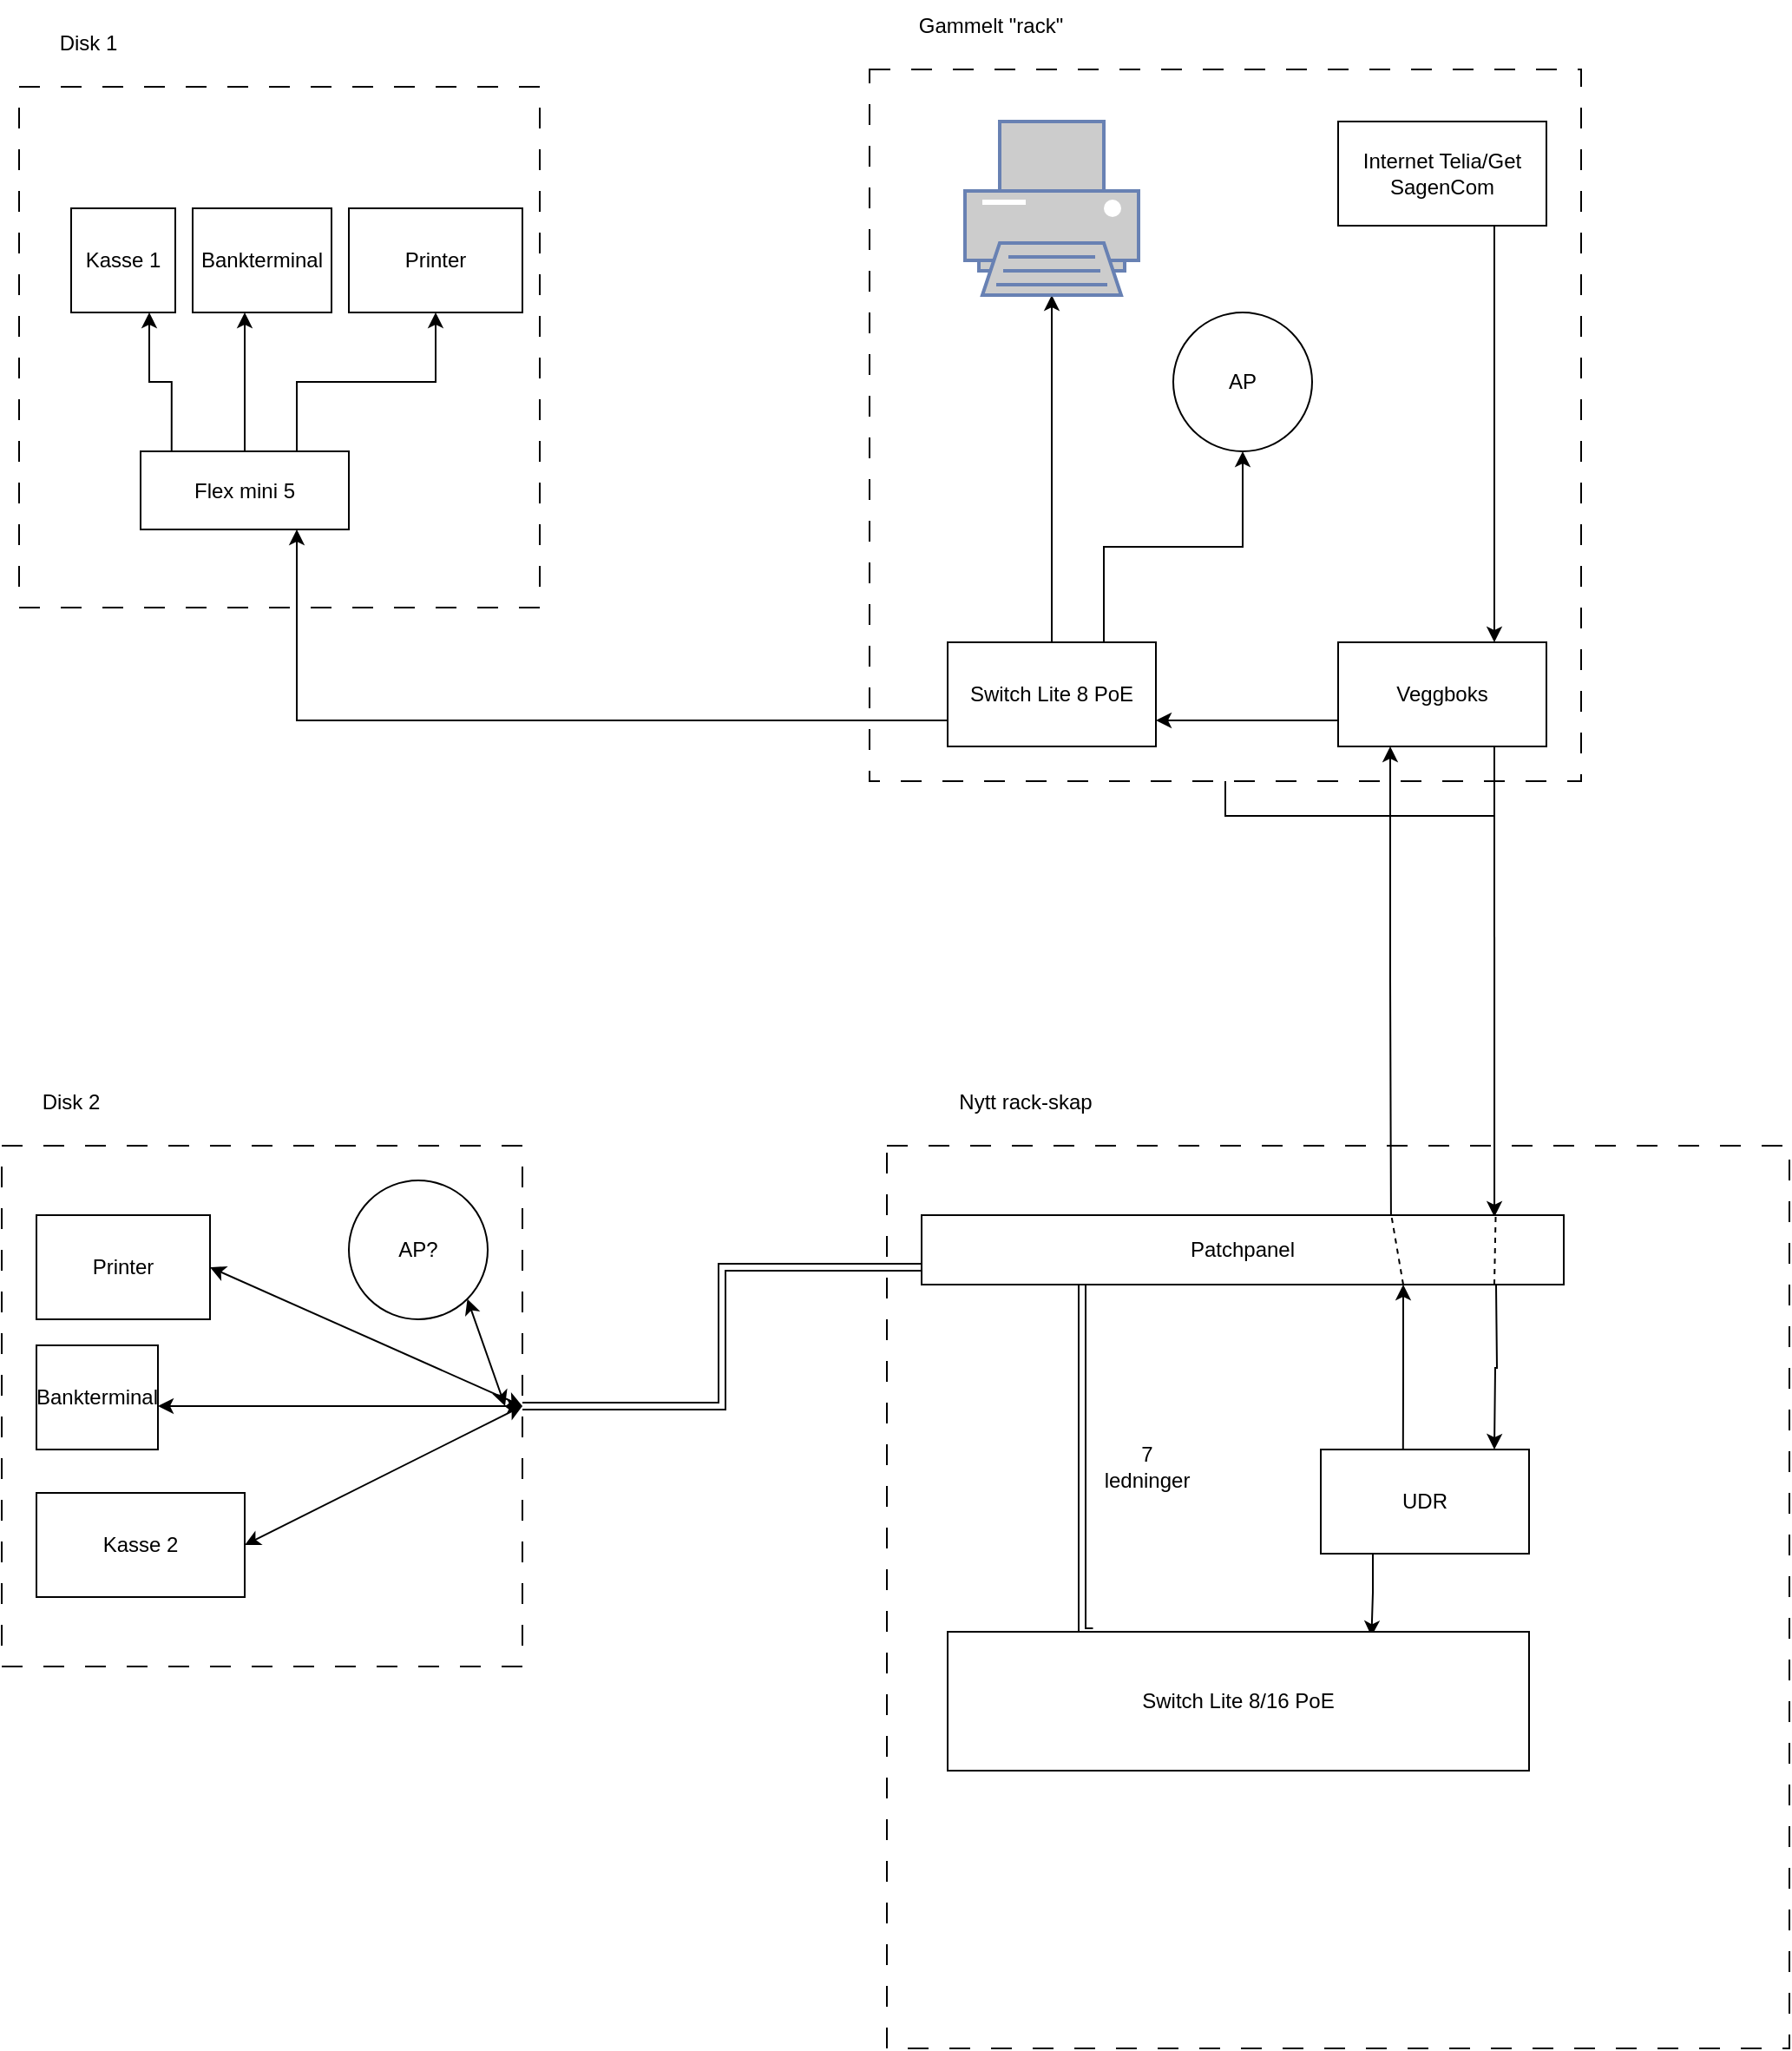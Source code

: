 <mxfile version="21.7.2" type="github">
  <diagram name="Page-1" id="8ckNkaq2Ih3nviJ6GDon">
    <mxGraphModel dx="3992" dy="1860" grid="1" gridSize="10" guides="1" tooltips="1" connect="1" arrows="1" fold="1" page="1" pageScale="1" pageWidth="850" pageHeight="1100" math="0" shadow="0">
      <root>
        <mxCell id="0" />
        <mxCell id="1" parent="0" />
        <mxCell id="acIw9Ynq22_RoJbHCtin-9" value="" style="whiteSpace=wrap;html=1;aspect=fixed;fillColor=none;dashed=1;dashPattern=12 12;imageAspect=1;" vertex="1" parent="1">
          <mxGeometry x="390" y="670" width="520" height="520" as="geometry" />
        </mxCell>
        <mxCell id="acIw9Ynq22_RoJbHCtin-5" value="" style="whiteSpace=wrap;html=1;aspect=fixed;fillColor=none;dashed=1;dashPattern=12 12;" vertex="1" parent="1">
          <mxGeometry x="-120" y="670" width="300" height="300" as="geometry" />
        </mxCell>
        <mxCell id="acIw9Ynq22_RoJbHCtin-2" value="" style="whiteSpace=wrap;html=1;aspect=fixed;fillColor=none;dashed=1;dashPattern=12 12;" vertex="1" parent="1">
          <mxGeometry x="-110" y="60" width="300" height="300" as="geometry" />
        </mxCell>
        <mxCell id="acIw9Ynq22_RoJbHCtin-7" value="" style="whiteSpace=wrap;html=1;aspect=fixed;fillColor=none;dashed=1;dashPattern=12 12;" vertex="1" parent="1">
          <mxGeometry x="380" y="50" width="410" height="410" as="geometry" />
        </mxCell>
        <mxCell id="acIw9Ynq22_RoJbHCtin-26" style="edgeStyle=orthogonalEdgeStyle;rounded=0;orthogonalLoop=1;jettySize=auto;html=1;exitX=0.75;exitY=1;exitDx=0;exitDy=0;entryX=0.75;entryY=0;entryDx=0;entryDy=0;" edge="1" parent="1" source="acIw9Ynq22_RoJbHCtin-1" target="acIw9Ynq22_RoJbHCtin-16">
          <mxGeometry relative="1" as="geometry" />
        </mxCell>
        <mxCell id="acIw9Ynq22_RoJbHCtin-1" value="Internet Telia/Get&lt;br&gt;SagenCom" style="rounded=0;whiteSpace=wrap;html=1;" vertex="1" parent="1">
          <mxGeometry x="650" y="80" width="120" height="60" as="geometry" />
        </mxCell>
        <mxCell id="acIw9Ynq22_RoJbHCtin-4" value="Disk 1" style="text;html=1;strokeColor=none;fillColor=none;align=center;verticalAlign=middle;whiteSpace=wrap;rounded=0;" vertex="1" parent="1">
          <mxGeometry x="-100" y="20" width="60" height="30" as="geometry" />
        </mxCell>
        <mxCell id="acIw9Ynq22_RoJbHCtin-6" value="Disk 2" style="text;html=1;strokeColor=none;fillColor=none;align=center;verticalAlign=middle;whiteSpace=wrap;rounded=0;" vertex="1" parent="1">
          <mxGeometry x="-110" y="630" width="60" height="30" as="geometry" />
        </mxCell>
        <mxCell id="acIw9Ynq22_RoJbHCtin-8" style="edgeStyle=orthogonalEdgeStyle;rounded=0;orthogonalLoop=1;jettySize=auto;html=1;entryX=0.75;entryY=0;entryDx=0;entryDy=0;" edge="1" parent="1" source="acIw9Ynq22_RoJbHCtin-7" target="acIw9Ynq22_RoJbHCtin-16">
          <mxGeometry relative="1" as="geometry">
            <Array as="points" />
          </mxGeometry>
        </mxCell>
        <mxCell id="acIw9Ynq22_RoJbHCtin-10" value="Nytt rack-skap" style="text;html=1;strokeColor=none;fillColor=none;align=center;verticalAlign=middle;whiteSpace=wrap;rounded=0;" vertex="1" parent="1">
          <mxGeometry x="410" y="630" width="120" height="30" as="geometry" />
        </mxCell>
        <mxCell id="acIw9Ynq22_RoJbHCtin-11" value="Gammelt &quot;rack&quot;" style="text;html=1;strokeColor=none;fillColor=none;align=center;verticalAlign=middle;whiteSpace=wrap;rounded=0;" vertex="1" parent="1">
          <mxGeometry x="390" y="10" width="120" height="30" as="geometry" />
        </mxCell>
        <mxCell id="acIw9Ynq22_RoJbHCtin-12" value="Kasse 1" style="rounded=0;whiteSpace=wrap;html=1;" vertex="1" parent="1">
          <mxGeometry x="-80" y="130" width="60" height="60" as="geometry" />
        </mxCell>
        <mxCell id="acIw9Ynq22_RoJbHCtin-13" value="Kasse 2" style="rounded=0;whiteSpace=wrap;html=1;" vertex="1" parent="1">
          <mxGeometry x="-100" y="870" width="120" height="60" as="geometry" />
        </mxCell>
        <mxCell id="acIw9Ynq22_RoJbHCtin-35" style="edgeStyle=orthogonalEdgeStyle;rounded=0;orthogonalLoop=1;jettySize=auto;html=1;exitX=0.25;exitY=1;exitDx=0;exitDy=0;entryX=0.729;entryY=0.033;entryDx=0;entryDy=0;entryPerimeter=0;" edge="1" parent="1" source="acIw9Ynq22_RoJbHCtin-15" target="acIw9Ynq22_RoJbHCtin-33">
          <mxGeometry relative="1" as="geometry" />
        </mxCell>
        <mxCell id="acIw9Ynq22_RoJbHCtin-15" value="UDR" style="rounded=0;whiteSpace=wrap;html=1;" vertex="1" parent="1">
          <mxGeometry x="640" y="845" width="120" height="60" as="geometry" />
        </mxCell>
        <mxCell id="acIw9Ynq22_RoJbHCtin-22" style="edgeStyle=orthogonalEdgeStyle;rounded=0;orthogonalLoop=1;jettySize=auto;html=1;exitX=0.75;exitY=1;exitDx=0;exitDy=0;entryX=0.892;entryY=0.025;entryDx=0;entryDy=0;entryPerimeter=0;" edge="1" parent="1" source="acIw9Ynq22_RoJbHCtin-16" target="acIw9Ynq22_RoJbHCtin-19">
          <mxGeometry relative="1" as="geometry" />
        </mxCell>
        <mxCell id="acIw9Ynq22_RoJbHCtin-23" style="edgeStyle=orthogonalEdgeStyle;rounded=0;orthogonalLoop=1;jettySize=auto;html=1;exitX=0.25;exitY=1;exitDx=0;exitDy=0;entryX=0.731;entryY=0.061;entryDx=0;entryDy=0;entryPerimeter=0;endArrow=none;endFill=0;startArrow=classic;startFill=1;" edge="1" parent="1" source="acIw9Ynq22_RoJbHCtin-16" target="acIw9Ynq22_RoJbHCtin-19">
          <mxGeometry relative="1" as="geometry" />
        </mxCell>
        <mxCell id="acIw9Ynq22_RoJbHCtin-29" style="edgeStyle=orthogonalEdgeStyle;rounded=0;orthogonalLoop=1;jettySize=auto;html=1;exitX=0;exitY=0.75;exitDx=0;exitDy=0;entryX=1;entryY=0.75;entryDx=0;entryDy=0;" edge="1" parent="1" source="acIw9Ynq22_RoJbHCtin-16" target="acIw9Ynq22_RoJbHCtin-27">
          <mxGeometry relative="1" as="geometry" />
        </mxCell>
        <mxCell id="acIw9Ynq22_RoJbHCtin-16" value="Veggboks" style="rounded=0;whiteSpace=wrap;html=1;" vertex="1" parent="1">
          <mxGeometry x="650" y="380" width="120" height="60" as="geometry" />
        </mxCell>
        <mxCell id="acIw9Ynq22_RoJbHCtin-24" style="edgeStyle=orthogonalEdgeStyle;rounded=0;orthogonalLoop=1;jettySize=auto;html=1;exitX=0.75;exitY=1;exitDx=0;exitDy=0;entryX=0.395;entryY=0.008;entryDx=0;entryDy=0;entryPerimeter=0;endArrow=none;endFill=0;startArrow=classic;startFill=1;" edge="1" parent="1" source="acIw9Ynq22_RoJbHCtin-19" target="acIw9Ynq22_RoJbHCtin-15">
          <mxGeometry relative="1" as="geometry" />
        </mxCell>
        <mxCell id="acIw9Ynq22_RoJbHCtin-37" style="edgeStyle=orthogonalEdgeStyle;rounded=0;orthogonalLoop=1;jettySize=auto;html=1;exitX=0;exitY=0.75;exitDx=0;exitDy=0;shape=link;" edge="1" parent="1" source="acIw9Ynq22_RoJbHCtin-19" target="acIw9Ynq22_RoJbHCtin-5">
          <mxGeometry relative="1" as="geometry" />
        </mxCell>
        <mxCell id="acIw9Ynq22_RoJbHCtin-19" value="Patchpanel" style="rounded=0;whiteSpace=wrap;html=1;" vertex="1" parent="1">
          <mxGeometry x="410" y="710" width="370" height="40" as="geometry" />
        </mxCell>
        <mxCell id="acIw9Ynq22_RoJbHCtin-25" style="edgeStyle=orthogonalEdgeStyle;rounded=0;orthogonalLoop=1;jettySize=auto;html=1;exitX=0.75;exitY=1;exitDx=0;exitDy=0;entryX=0.395;entryY=0.008;entryDx=0;entryDy=0;entryPerimeter=0;" edge="1" parent="1">
          <mxGeometry relative="1" as="geometry">
            <mxPoint x="741" y="750" as="sourcePoint" />
            <mxPoint x="740" y="845" as="targetPoint" />
          </mxGeometry>
        </mxCell>
        <mxCell id="acIw9Ynq22_RoJbHCtin-30" style="edgeStyle=orthogonalEdgeStyle;rounded=0;orthogonalLoop=1;jettySize=auto;html=1;exitX=0;exitY=0.75;exitDx=0;exitDy=0;entryX=0.75;entryY=1;entryDx=0;entryDy=0;" edge="1" parent="1" source="acIw9Ynq22_RoJbHCtin-27" target="acIw9Ynq22_RoJbHCtin-28">
          <mxGeometry relative="1" as="geometry" />
        </mxCell>
        <mxCell id="acIw9Ynq22_RoJbHCtin-46" style="edgeStyle=orthogonalEdgeStyle;rounded=0;orthogonalLoop=1;jettySize=auto;html=1;exitX=0.5;exitY=0;exitDx=0;exitDy=0;entryX=0.5;entryY=1;entryDx=0;entryDy=0;entryPerimeter=0;" edge="1" parent="1" source="acIw9Ynq22_RoJbHCtin-27" target="acIw9Ynq22_RoJbHCtin-53">
          <mxGeometry relative="1" as="geometry">
            <mxPoint x="485" y="170" as="targetPoint" />
          </mxGeometry>
        </mxCell>
        <mxCell id="acIw9Ynq22_RoJbHCtin-49" style="edgeStyle=orthogonalEdgeStyle;rounded=0;orthogonalLoop=1;jettySize=auto;html=1;exitX=0.75;exitY=0;exitDx=0;exitDy=0;entryX=0.5;entryY=1;entryDx=0;entryDy=0;" edge="1" parent="1" source="acIw9Ynq22_RoJbHCtin-27" target="acIw9Ynq22_RoJbHCtin-48">
          <mxGeometry relative="1" as="geometry" />
        </mxCell>
        <mxCell id="acIw9Ynq22_RoJbHCtin-27" value="Switch&amp;nbsp;Lite 8 PoE" style="rounded=0;whiteSpace=wrap;html=1;" vertex="1" parent="1">
          <mxGeometry x="425" y="380" width="120" height="60" as="geometry" />
        </mxCell>
        <mxCell id="acIw9Ynq22_RoJbHCtin-31" style="edgeStyle=orthogonalEdgeStyle;rounded=0;orthogonalLoop=1;jettySize=auto;html=1;exitX=0.149;exitY=-0.012;exitDx=0;exitDy=0;entryX=0.75;entryY=1;entryDx=0;entryDy=0;exitPerimeter=0;" edge="1" parent="1" source="acIw9Ynq22_RoJbHCtin-28" target="acIw9Ynq22_RoJbHCtin-12">
          <mxGeometry relative="1" as="geometry" />
        </mxCell>
        <mxCell id="acIw9Ynq22_RoJbHCtin-41" style="edgeStyle=orthogonalEdgeStyle;rounded=0;orthogonalLoop=1;jettySize=auto;html=1;exitX=0.75;exitY=0;exitDx=0;exitDy=0;entryX=0.5;entryY=1;entryDx=0;entryDy=0;" edge="1" parent="1" source="acIw9Ynq22_RoJbHCtin-28" target="acIw9Ynq22_RoJbHCtin-39">
          <mxGeometry relative="1" as="geometry">
            <Array as="points">
              <mxPoint x="50" y="230" />
              <mxPoint x="130" y="230" />
            </Array>
          </mxGeometry>
        </mxCell>
        <mxCell id="acIw9Ynq22_RoJbHCtin-42" style="edgeStyle=orthogonalEdgeStyle;rounded=0;orthogonalLoop=1;jettySize=auto;html=1;exitX=0.5;exitY=0;exitDx=0;exitDy=0;" edge="1" parent="1" source="acIw9Ynq22_RoJbHCtin-28">
          <mxGeometry relative="1" as="geometry">
            <mxPoint x="20" y="190" as="targetPoint" />
            <Array as="points">
              <mxPoint x="20" y="190" />
            </Array>
          </mxGeometry>
        </mxCell>
        <mxCell id="acIw9Ynq22_RoJbHCtin-28" value="Flex mini 5" style="rounded=0;whiteSpace=wrap;html=1;" vertex="1" parent="1">
          <mxGeometry x="-40" y="270" width="120" height="45" as="geometry" />
        </mxCell>
        <mxCell id="acIw9Ynq22_RoJbHCtin-43" style="edgeStyle=orthogonalEdgeStyle;rounded=0;orthogonalLoop=1;jettySize=auto;html=1;exitX=0.25;exitY=0;exitDx=0;exitDy=0;entryX=0.25;entryY=1;entryDx=0;entryDy=0;shape=link;" edge="1" parent="1" source="acIw9Ynq22_RoJbHCtin-33" target="acIw9Ynq22_RoJbHCtin-19">
          <mxGeometry relative="1" as="geometry">
            <Array as="points">
              <mxPoint x="503" y="950" />
            </Array>
          </mxGeometry>
        </mxCell>
        <mxCell id="acIw9Ynq22_RoJbHCtin-33" value="Switch&amp;nbsp;Lite 8/16 PoE" style="rounded=0;whiteSpace=wrap;html=1;" vertex="1" parent="1">
          <mxGeometry x="425" y="950" width="335" height="80" as="geometry" />
        </mxCell>
        <mxCell id="acIw9Ynq22_RoJbHCtin-38" value="Bankterminal" style="rounded=0;whiteSpace=wrap;html=1;" vertex="1" parent="1">
          <mxGeometry x="-10" y="130" width="80" height="60" as="geometry" />
        </mxCell>
        <mxCell id="acIw9Ynq22_RoJbHCtin-39" value="Printer" style="rounded=0;whiteSpace=wrap;html=1;" vertex="1" parent="1">
          <mxGeometry x="80" y="130" width="100" height="60" as="geometry" />
        </mxCell>
        <mxCell id="acIw9Ynq22_RoJbHCtin-44" value="7 ledninger" style="text;html=1;strokeColor=none;fillColor=none;align=center;verticalAlign=middle;whiteSpace=wrap;rounded=0;" vertex="1" parent="1">
          <mxGeometry x="510" y="840" width="60" height="30" as="geometry" />
        </mxCell>
        <mxCell id="acIw9Ynq22_RoJbHCtin-48" value="AP" style="ellipse;whiteSpace=wrap;html=1;aspect=fixed;" vertex="1" parent="1">
          <mxGeometry x="555" y="190" width="80" height="80" as="geometry" />
        </mxCell>
        <mxCell id="acIw9Ynq22_RoJbHCtin-50" value="AP?" style="ellipse;whiteSpace=wrap;html=1;aspect=fixed;" vertex="1" parent="1">
          <mxGeometry x="80" y="690" width="80" height="80" as="geometry" />
        </mxCell>
        <mxCell id="acIw9Ynq22_RoJbHCtin-53" value="" style="fontColor=#0066CC;verticalAlign=top;verticalLabelPosition=bottom;labelPosition=center;align=center;html=1;outlineConnect=0;fillColor=#CCCCCC;strokeColor=#6881B3;gradientColor=none;gradientDirection=north;strokeWidth=2;shape=mxgraph.networks.printer;" vertex="1" parent="1">
          <mxGeometry x="435" y="80" width="100" height="100" as="geometry" />
        </mxCell>
        <mxCell id="acIw9Ynq22_RoJbHCtin-54" value="Bankterminal" style="rounded=0;whiteSpace=wrap;html=1;" vertex="1" parent="1">
          <mxGeometry x="-100" y="785" width="70" height="60" as="geometry" />
        </mxCell>
        <mxCell id="acIw9Ynq22_RoJbHCtin-55" value="Printer" style="rounded=0;whiteSpace=wrap;html=1;" vertex="1" parent="1">
          <mxGeometry x="-100" y="710" width="100" height="60" as="geometry" />
        </mxCell>
        <mxCell id="acIw9Ynq22_RoJbHCtin-60" value="" style="endArrow=classic;startArrow=classic;html=1;rounded=0;exitX=1;exitY=0.5;exitDx=0;exitDy=0;entryX=1;entryY=0.5;entryDx=0;entryDy=0;" edge="1" parent="1" source="acIw9Ynq22_RoJbHCtin-55" target="acIw9Ynq22_RoJbHCtin-5">
          <mxGeometry width="50" height="50" relative="1" as="geometry">
            <mxPoint x="280" y="650" as="sourcePoint" />
            <mxPoint x="330" y="600" as="targetPoint" />
          </mxGeometry>
        </mxCell>
        <mxCell id="acIw9Ynq22_RoJbHCtin-62" value="" style="endArrow=classic;startArrow=classic;html=1;rounded=0;entryX=1;entryY=0.5;entryDx=0;entryDy=0;" edge="1" parent="1" target="acIw9Ynq22_RoJbHCtin-5">
          <mxGeometry width="50" height="50" relative="1" as="geometry">
            <mxPoint x="-30" y="820" as="sourcePoint" />
            <mxPoint x="20" y="770" as="targetPoint" />
          </mxGeometry>
        </mxCell>
        <mxCell id="acIw9Ynq22_RoJbHCtin-63" value="" style="endArrow=classic;startArrow=classic;html=1;rounded=0;exitX=1;exitY=0.5;exitDx=0;exitDy=0;" edge="1" parent="1" source="acIw9Ynq22_RoJbHCtin-13">
          <mxGeometry width="50" height="50" relative="1" as="geometry">
            <mxPoint x="40" y="900" as="sourcePoint" />
            <mxPoint x="180" y="820" as="targetPoint" />
          </mxGeometry>
        </mxCell>
        <mxCell id="acIw9Ynq22_RoJbHCtin-65" value="" style="endArrow=classic;startArrow=classic;html=1;rounded=0;entryX=1;entryY=1;entryDx=0;entryDy=0;" edge="1" parent="1" target="acIw9Ynq22_RoJbHCtin-50">
          <mxGeometry width="50" height="50" relative="1" as="geometry">
            <mxPoint x="170" y="820" as="sourcePoint" />
            <mxPoint x="330" y="600" as="targetPoint" />
          </mxGeometry>
        </mxCell>
        <mxCell id="acIw9Ynq22_RoJbHCtin-66" value="" style="endArrow=none;dashed=1;html=1;rounded=0;entryX=0.894;entryY=-0.005;entryDx=0;entryDy=0;entryPerimeter=0;" edge="1" parent="1" target="acIw9Ynq22_RoJbHCtin-19">
          <mxGeometry width="50" height="50" relative="1" as="geometry">
            <mxPoint x="740" y="750" as="sourcePoint" />
            <mxPoint x="330" y="600" as="targetPoint" />
          </mxGeometry>
        </mxCell>
        <mxCell id="acIw9Ynq22_RoJbHCtin-67" value="" style="endArrow=none;dashed=1;html=1;rounded=0;exitX=0.75;exitY=1;exitDx=0;exitDy=0;entryX=0.732;entryY=0.03;entryDx=0;entryDy=0;entryPerimeter=0;" edge="1" parent="1" source="acIw9Ynq22_RoJbHCtin-19" target="acIw9Ynq22_RoJbHCtin-19">
          <mxGeometry width="50" height="50" relative="1" as="geometry">
            <mxPoint x="753" y="760" as="sourcePoint" />
            <mxPoint x="751" y="720" as="targetPoint" />
          </mxGeometry>
        </mxCell>
      </root>
    </mxGraphModel>
  </diagram>
</mxfile>
